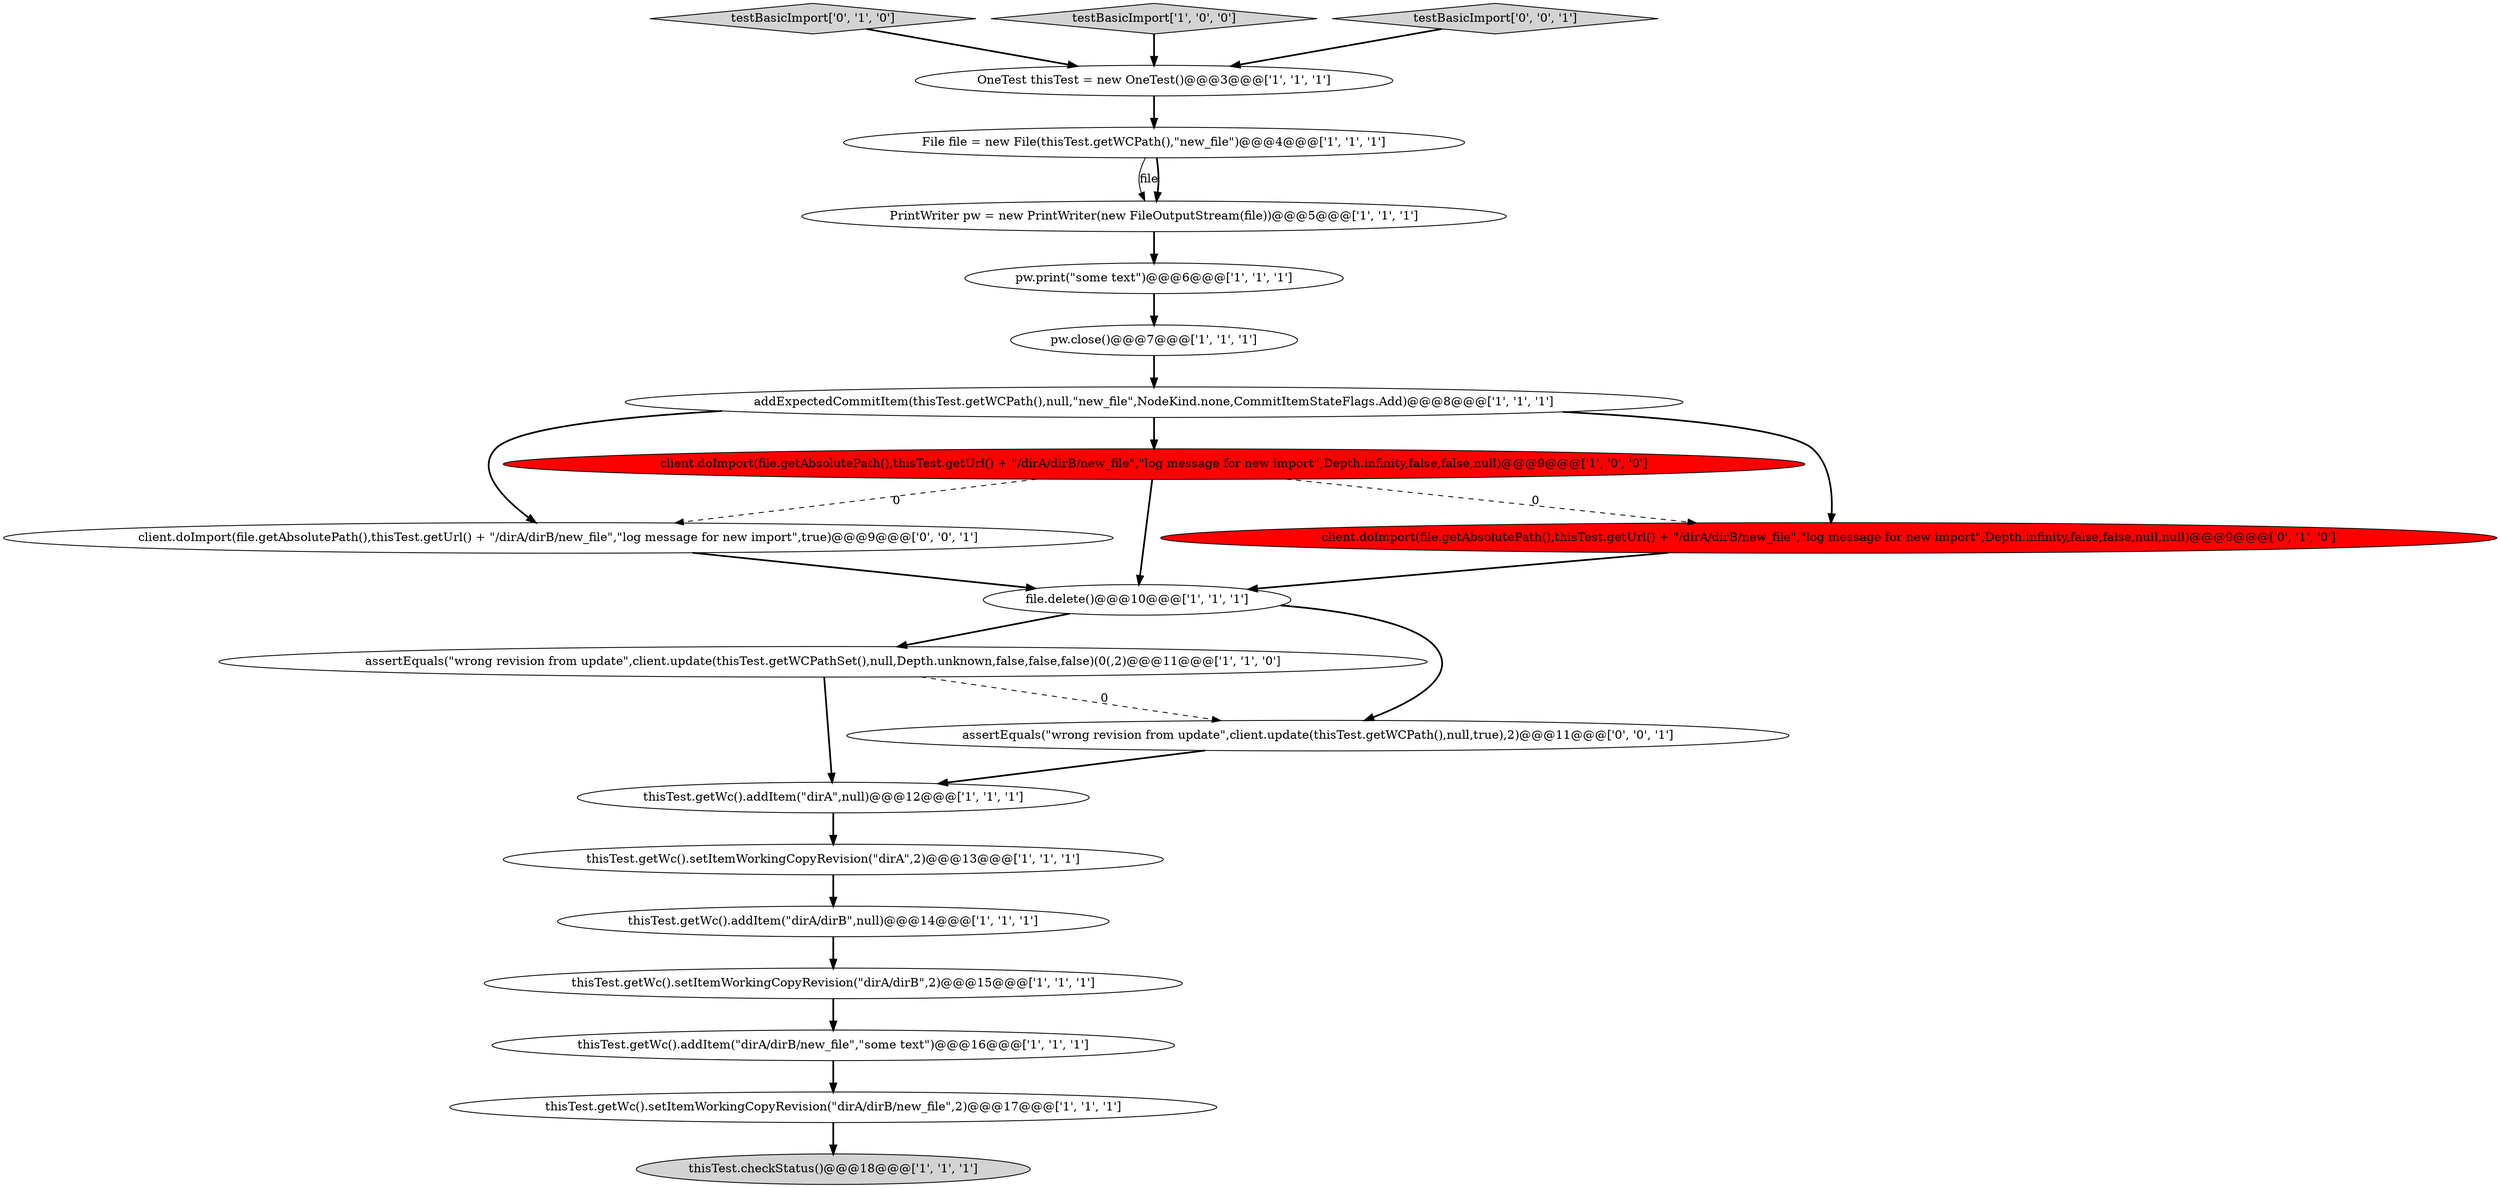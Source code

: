 digraph {
10 [style = filled, label = "thisTest.checkStatus()@@@18@@@['1', '1', '1']", fillcolor = lightgray, shape = ellipse image = "AAA0AAABBB1BBB"];
3 [style = filled, label = "addExpectedCommitItem(thisTest.getWCPath(),null,\"new_file\",NodeKind.none,CommitItemStateFlags.Add)@@@8@@@['1', '1', '1']", fillcolor = white, shape = ellipse image = "AAA0AAABBB1BBB"];
16 [style = filled, label = "thisTest.getWc().addItem(\"dirA/dirB/new_file\",\"some text\")@@@16@@@['1', '1', '1']", fillcolor = white, shape = ellipse image = "AAA0AAABBB1BBB"];
0 [style = filled, label = "assertEquals(\"wrong revision from update\",client.update(thisTest.getWCPathSet(),null,Depth.unknown,false,false,false)(0(,2)@@@11@@@['1', '1', '0']", fillcolor = white, shape = ellipse image = "AAA0AAABBB1BBB"];
17 [style = filled, label = "testBasicImport['0', '1', '0']", fillcolor = lightgray, shape = diamond image = "AAA0AAABBB2BBB"];
14 [style = filled, label = "file.delete()@@@10@@@['1', '1', '1']", fillcolor = white, shape = ellipse image = "AAA0AAABBB1BBB"];
11 [style = filled, label = "OneTest thisTest = new OneTest()@@@3@@@['1', '1', '1']", fillcolor = white, shape = ellipse image = "AAA0AAABBB1BBB"];
2 [style = filled, label = "pw.close()@@@7@@@['1', '1', '1']", fillcolor = white, shape = ellipse image = "AAA0AAABBB1BBB"];
15 [style = filled, label = "thisTest.getWc().setItemWorkingCopyRevision(\"dirA/dirB\",2)@@@15@@@['1', '1', '1']", fillcolor = white, shape = ellipse image = "AAA0AAABBB1BBB"];
5 [style = filled, label = "thisTest.getWc().addItem(\"dirA/dirB\",null)@@@14@@@['1', '1', '1']", fillcolor = white, shape = ellipse image = "AAA0AAABBB1BBB"];
4 [style = filled, label = "thisTest.getWc().setItemWorkingCopyRevision(\"dirA\",2)@@@13@@@['1', '1', '1']", fillcolor = white, shape = ellipse image = "AAA0AAABBB1BBB"];
20 [style = filled, label = "assertEquals(\"wrong revision from update\",client.update(thisTest.getWCPath(),null,true),2)@@@11@@@['0', '0', '1']", fillcolor = white, shape = ellipse image = "AAA0AAABBB3BBB"];
21 [style = filled, label = "client.doImport(file.getAbsolutePath(),thisTest.getUrl() + \"/dirA/dirB/new_file\",\"log message for new import\",true)@@@9@@@['0', '0', '1']", fillcolor = white, shape = ellipse image = "AAA0AAABBB3BBB"];
7 [style = filled, label = "pw.print(\"some text\")@@@6@@@['1', '1', '1']", fillcolor = white, shape = ellipse image = "AAA0AAABBB1BBB"];
18 [style = filled, label = "client.doImport(file.getAbsolutePath(),thisTest.getUrl() + \"/dirA/dirB/new_file\",\"log message for new import\",Depth.infinity,false,false,null,null)@@@9@@@['0', '1', '0']", fillcolor = red, shape = ellipse image = "AAA1AAABBB2BBB"];
13 [style = filled, label = "File file = new File(thisTest.getWCPath(),\"new_file\")@@@4@@@['1', '1', '1']", fillcolor = white, shape = ellipse image = "AAA0AAABBB1BBB"];
12 [style = filled, label = "testBasicImport['1', '0', '0']", fillcolor = lightgray, shape = diamond image = "AAA0AAABBB1BBB"];
1 [style = filled, label = "thisTest.getWc().addItem(\"dirA\",null)@@@12@@@['1', '1', '1']", fillcolor = white, shape = ellipse image = "AAA0AAABBB1BBB"];
8 [style = filled, label = "client.doImport(file.getAbsolutePath(),thisTest.getUrl() + \"/dirA/dirB/new_file\",\"log message for new import\",Depth.infinity,false,false,null)@@@9@@@['1', '0', '0']", fillcolor = red, shape = ellipse image = "AAA1AAABBB1BBB"];
6 [style = filled, label = "PrintWriter pw = new PrintWriter(new FileOutputStream(file))@@@5@@@['1', '1', '1']", fillcolor = white, shape = ellipse image = "AAA0AAABBB1BBB"];
19 [style = filled, label = "testBasicImport['0', '0', '1']", fillcolor = lightgray, shape = diamond image = "AAA0AAABBB3BBB"];
9 [style = filled, label = "thisTest.getWc().setItemWorkingCopyRevision(\"dirA/dirB/new_file\",2)@@@17@@@['1', '1', '1']", fillcolor = white, shape = ellipse image = "AAA0AAABBB1BBB"];
1->4 [style = bold, label=""];
2->3 [style = bold, label=""];
12->11 [style = bold, label=""];
8->14 [style = bold, label=""];
5->15 [style = bold, label=""];
19->11 [style = bold, label=""];
9->10 [style = bold, label=""];
20->1 [style = bold, label=""];
8->21 [style = dashed, label="0"];
15->16 [style = bold, label=""];
13->6 [style = solid, label="file"];
0->20 [style = dashed, label="0"];
3->18 [style = bold, label=""];
14->0 [style = bold, label=""];
7->2 [style = bold, label=""];
0->1 [style = bold, label=""];
3->8 [style = bold, label=""];
11->13 [style = bold, label=""];
3->21 [style = bold, label=""];
8->18 [style = dashed, label="0"];
13->6 [style = bold, label=""];
6->7 [style = bold, label=""];
4->5 [style = bold, label=""];
18->14 [style = bold, label=""];
16->9 [style = bold, label=""];
14->20 [style = bold, label=""];
21->14 [style = bold, label=""];
17->11 [style = bold, label=""];
}
